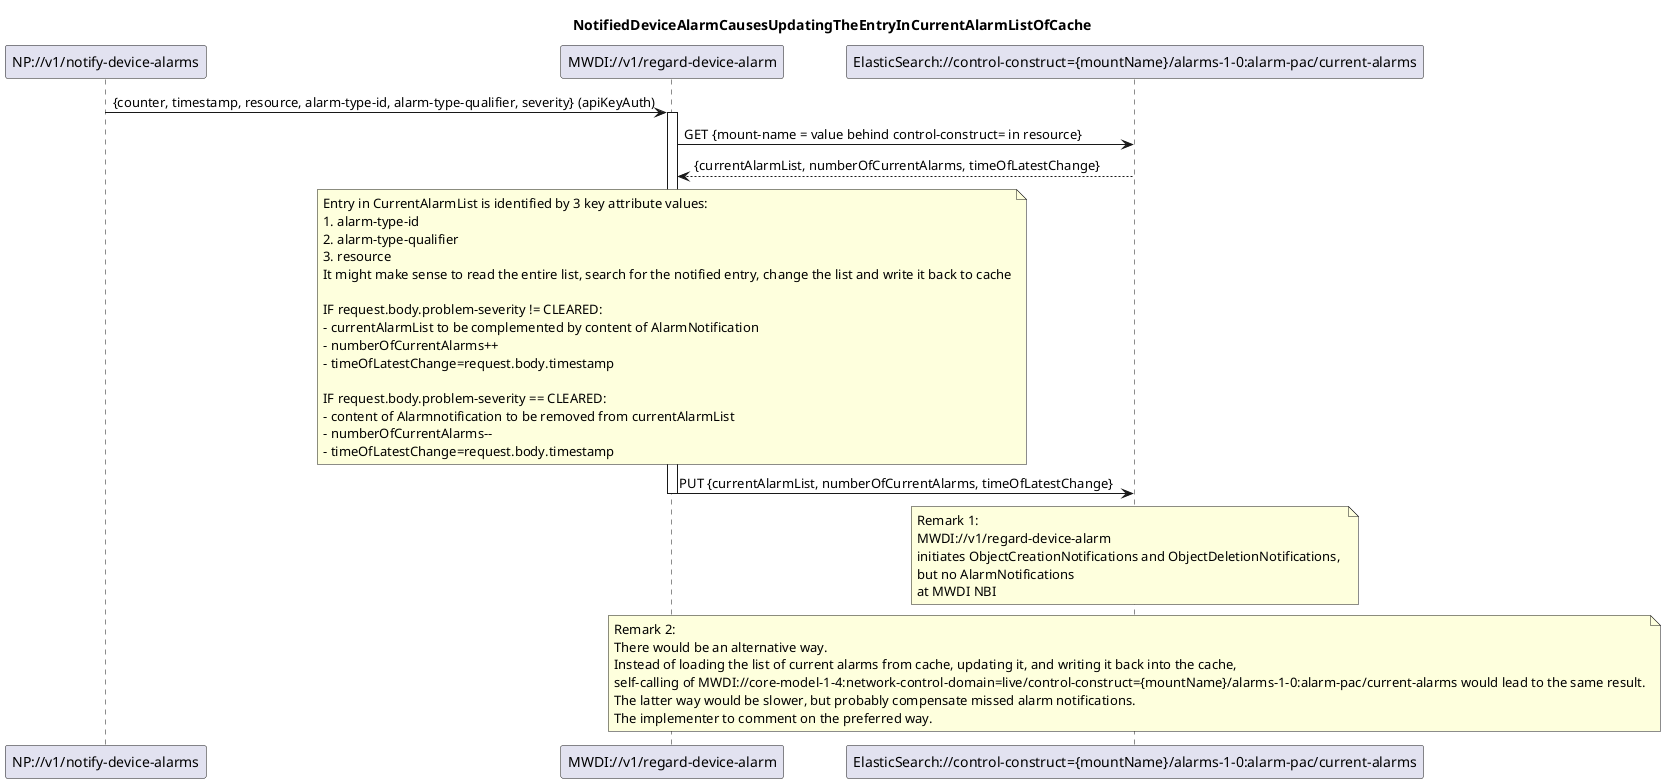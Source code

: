 @startuml 022_NotificationBasedAlarmListUpdate

skinparam responseMessageBelowArrow true

title NotifiedDeviceAlarmCausesUpdatingTheEntryInCurrentAlarmListOfCache

participant "NP://v1/notify-device-alarms" as subscription
participant "MWDI://v1/regard-device-alarm" as regardAlarm
participant "ElasticSearch://control-construct={mountName}/alarms-1-0:alarm-pac/current-alarms" as CurrentAlarms

subscription -> regardAlarm: {counter, timestamp, resource, alarm-type-id, alarm-type-qualifier, severity} (apiKeyAuth)
activate regardAlarm

regardAlarm -> CurrentAlarms: GET {mount-name = value behind control-construct= in resource}
CurrentAlarms --> regardAlarm: {currentAlarmList, numberOfCurrentAlarms, timeOfLatestChange}

note over regardAlarm
Entry in CurrentAlarmList is identified by 3 key attribute values:
1. alarm-type-id
2. alarm-type-qualifier
3. resource
It might make sense to read the entire list, search for the notified entry, change the list and write it back to cache

IF request.body.problem-severity != CLEARED:
- currentAlarmList to be complemented by content of AlarmNotification
- numberOfCurrentAlarms++
- timeOfLatestChange=request.body.timestamp

IF request.body.problem-severity == CLEARED:
- content of Alarmnotification to be removed from currentAlarmList
- numberOfCurrentAlarms--
- timeOfLatestChange=request.body.timestamp
end note

regardAlarm -> CurrentAlarms: PUT {currentAlarmList, numberOfCurrentAlarms, timeOfLatestChange}
deactivate regardAlarm

note over CurrentAlarms
Remark 1: 
MWDI://v1/regard-device-alarm 
initiates ObjectCreationNotifications and ObjectDeletionNotifications, 
but no AlarmNotifications 
at MWDI NBI
end note

note over CurrentAlarms
Remark 2: 
There would be an alternative way.
Instead of loading the list of current alarms from cache, updating it, and writing it back into the cache,
self-calling of MWDI://core-model-1-4:network-control-domain=live/control-construct={mountName}/alarms-1-0:alarm-pac/current-alarms would lead to the same result.
The latter way would be slower, but probably compensate missed alarm notifications.
The implementer to comment on the preferred way.
end note

@enduml